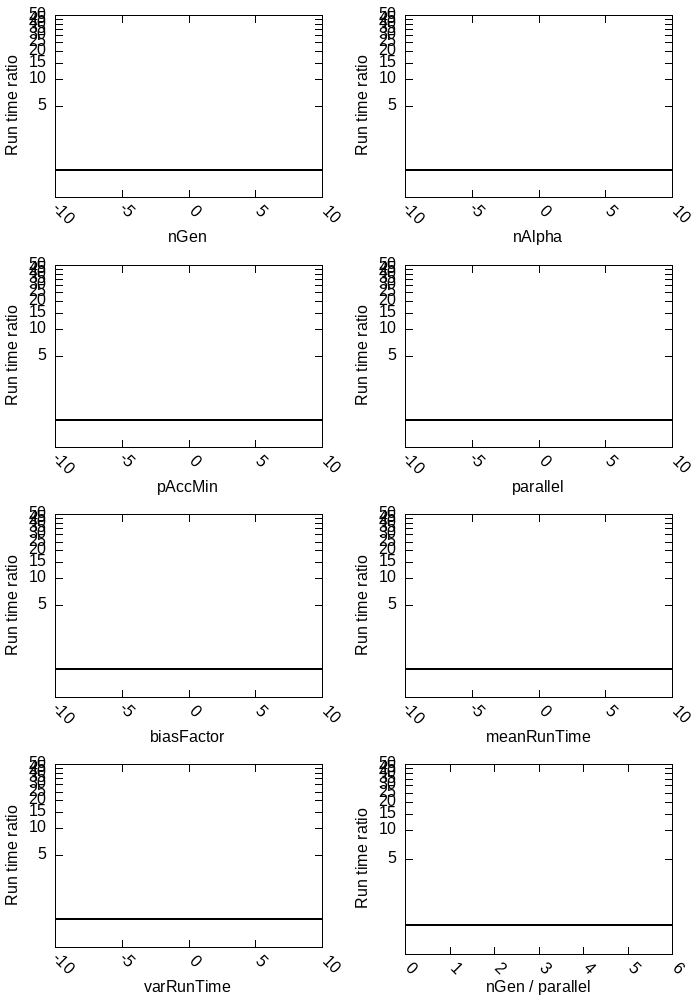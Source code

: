 output_path=ARG1
datafile=ARG2

set datafile separator ","

set terminal png truecolor size 700,1000 font ',12'
set output output_path

set key off

set multiplot layout 4,2

parameters = "nGen nAlpha pAccMin parallel biasFactor meanRunTime varRunTime"

set ylabel "Run time ratio"
set yrange [0.5:50]
set log y
set ytics format "%g"

do for [par in parameters] {
  set xlabel par
  set xtics rotate by -45
  plot datafile using par:"compTimeRatio" with dots lc 3, \
       1 with line lw 2 lc black
}

set xlabel "nGen / parallel"
set xrange [0:6]
plot datafile using (column("nGen") / column("parallel")):"compTimeRatio" with dots lc 3, \
     1 with line lw 2 lc black

unset multiplot

